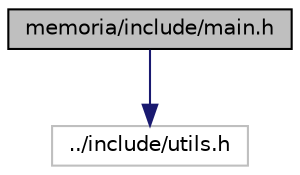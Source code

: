 digraph "memoria/include/main.h"
{
 // LATEX_PDF_SIZE
  edge [fontname="Helvetica",fontsize="10",labelfontname="Helvetica",labelfontsize="10"];
  node [fontname="Helvetica",fontsize="10",shape=record];
  Node1 [label="memoria/include/main.h",height=0.2,width=0.4,color="black", fillcolor="grey75", style="filled", fontcolor="black",tooltip="main.h from memoria"];
  Node1 -> Node2 [color="midnightblue",fontsize="10",style="solid"];
  Node2 [label="../include/utils.h",height=0.2,width=0.4,color="grey75", fillcolor="white", style="filled",tooltip=" "];
}
